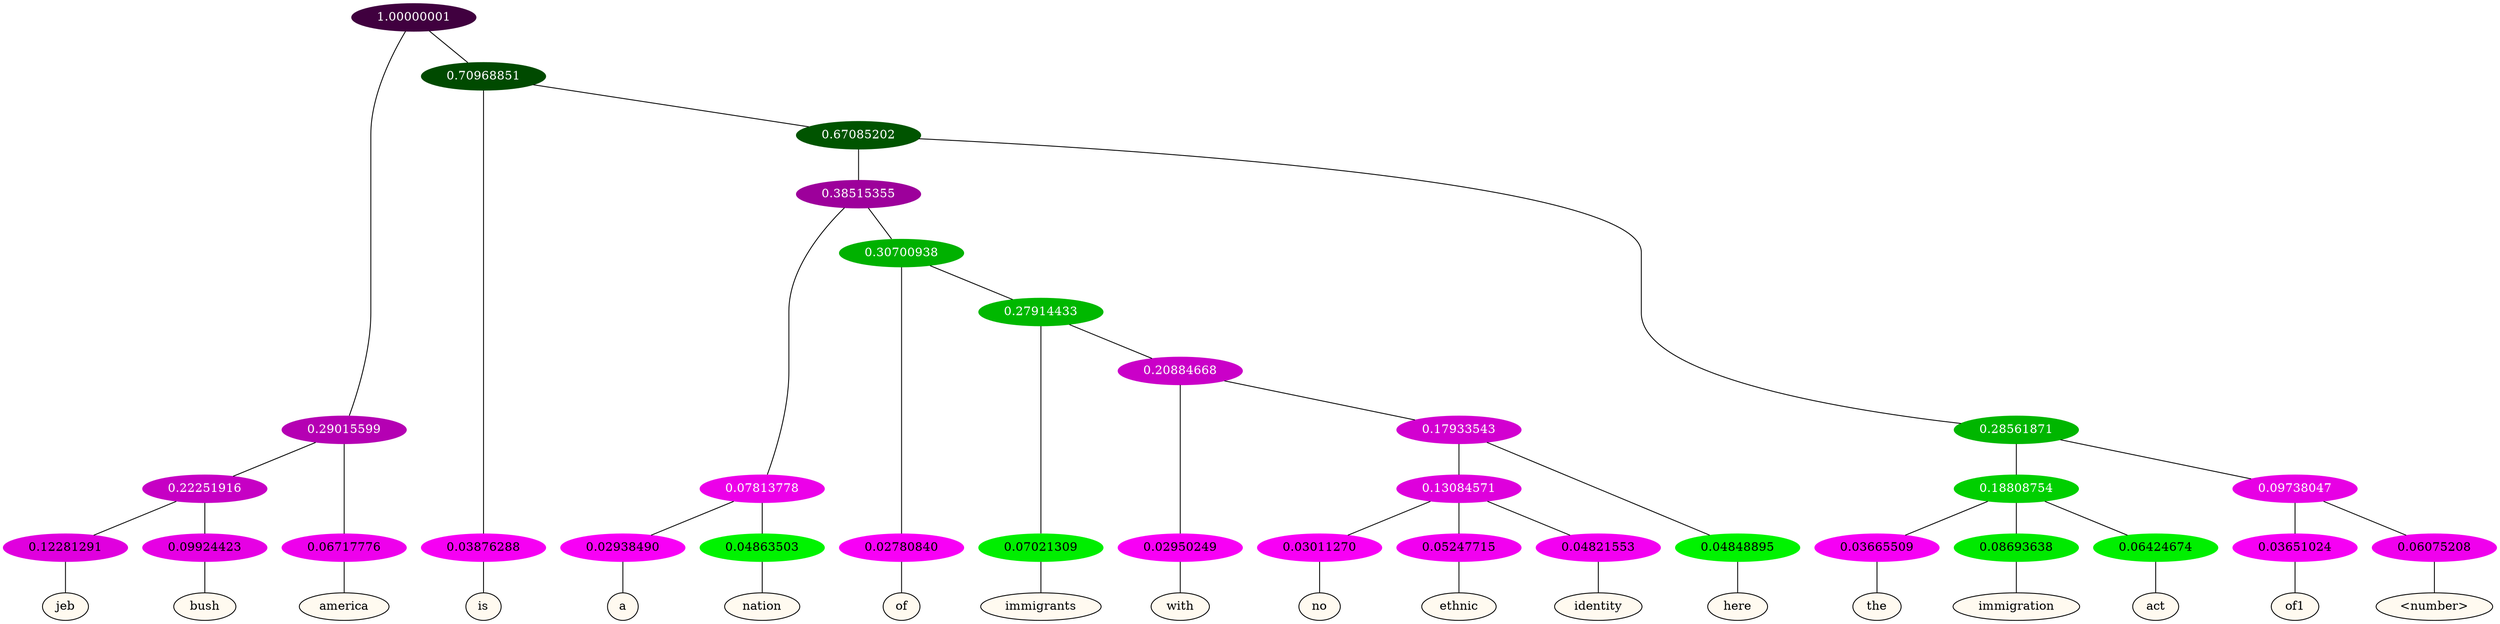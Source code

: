 graph {
	node [format=png height=0.15 nodesep=0.001 ordering=out overlap=prism overlap_scaling=0.01 ranksep=0.001 ratio=0.2 style=filled width=0.15]
	{
		rank=same
		a_w_7 [label=jeb color=black fillcolor=floralwhite style="filled,solid"]
		a_w_8 [label=bush color=black fillcolor=floralwhite style="filled,solid"]
		a_w_4 [label=america color=black fillcolor=floralwhite style="filled,solid"]
		a_w_5 [label=is color=black fillcolor=floralwhite style="filled,solid"]
		a_w_15 [label=a color=black fillcolor=floralwhite style="filled,solid"]
		a_w_16 [label=nation color=black fillcolor=floralwhite style="filled,solid"]
		a_w_17 [label=of color=black fillcolor=floralwhite style="filled,solid"]
		a_w_24 [label=immigrants color=black fillcolor=floralwhite style="filled,solid"]
		a_w_26 [label=with color=black fillcolor=floralwhite style="filled,solid"]
		a_w_30 [label=no color=black fillcolor=floralwhite style="filled,solid"]
		a_w_31 [label=ethnic color=black fillcolor=floralwhite style="filled,solid"]
		a_w_32 [label=identity color=black fillcolor=floralwhite style="filled,solid"]
		a_w_29 [label=here color=black fillcolor=floralwhite style="filled,solid"]
		a_w_19 [label=the color=black fillcolor=floralwhite style="filled,solid"]
		a_w_20 [label=immigration color=black fillcolor=floralwhite style="filled,solid"]
		a_w_21 [label=act color=black fillcolor=floralwhite style="filled,solid"]
		a_w_22 [label=of1 color=black fillcolor=floralwhite style="filled,solid"]
		a_w_23 [label="\<number\>" color=black fillcolor=floralwhite style="filled,solid"]
	}
	a_n_7 -- a_w_7
	a_n_8 -- a_w_8
	a_n_4 -- a_w_4
	a_n_5 -- a_w_5
	a_n_15 -- a_w_15
	a_n_16 -- a_w_16
	a_n_17 -- a_w_17
	a_n_24 -- a_w_24
	a_n_26 -- a_w_26
	a_n_30 -- a_w_30
	a_n_31 -- a_w_31
	a_n_32 -- a_w_32
	a_n_29 -- a_w_29
	a_n_19 -- a_w_19
	a_n_20 -- a_w_20
	a_n_21 -- a_w_21
	a_n_22 -- a_w_22
	a_n_23 -- a_w_23
	{
		rank=same
		a_n_7 [label=0.12281291 color="0.835 1.000 0.877" fontcolor=black]
		a_n_8 [label=0.09924423 color="0.835 1.000 0.901" fontcolor=black]
		a_n_4 [label=0.06717776 color="0.835 1.000 0.933" fontcolor=black]
		a_n_5 [label=0.03876288 color="0.835 1.000 0.961" fontcolor=black]
		a_n_15 [label=0.02938490 color="0.835 1.000 0.971" fontcolor=black]
		a_n_16 [label=0.04863503 color="0.334 1.000 0.951" fontcolor=black]
		a_n_17 [label=0.02780840 color="0.835 1.000 0.972" fontcolor=black]
		a_n_24 [label=0.07021309 color="0.334 1.000 0.930" fontcolor=black]
		a_n_26 [label=0.02950249 color="0.835 1.000 0.970" fontcolor=black]
		a_n_30 [label=0.03011270 color="0.835 1.000 0.970" fontcolor=black]
		a_n_31 [label=0.05247715 color="0.835 1.000 0.948" fontcolor=black]
		a_n_32 [label=0.04821553 color="0.835 1.000 0.952" fontcolor=black]
		a_n_29 [label=0.04848895 color="0.334 1.000 0.952" fontcolor=black]
		a_n_19 [label=0.03665509 color="0.835 1.000 0.963" fontcolor=black]
		a_n_20 [label=0.08693638 color="0.334 1.000 0.913" fontcolor=black]
		a_n_21 [label=0.06424674 color="0.334 1.000 0.936" fontcolor=black]
		a_n_22 [label=0.03651024 color="0.835 1.000 0.963" fontcolor=black]
		a_n_23 [label=0.06075208 color="0.835 1.000 0.939" fontcolor=black]
	}
	a_n_0 [label=1.00000001 color="0.835 1.000 0.250" fontcolor=grey99]
	a_n_1 [label=0.29015599 color="0.835 1.000 0.710" fontcolor=grey99]
	a_n_0 -- a_n_1
	a_n_2 [label=0.70968851 color="0.334 1.000 0.290" fontcolor=grey99]
	a_n_0 -- a_n_2
	a_n_3 [label=0.22251916 color="0.835 1.000 0.777" fontcolor=grey99]
	a_n_1 -- a_n_3
	a_n_1 -- a_n_4
	a_n_2 -- a_n_5
	a_n_6 [label=0.67085202 color="0.334 1.000 0.329" fontcolor=grey99]
	a_n_2 -- a_n_6
	a_n_3 -- a_n_7
	a_n_3 -- a_n_8
	a_n_9 [label=0.38515355 color="0.835 1.000 0.615" fontcolor=grey99]
	a_n_6 -- a_n_9
	a_n_10 [label=0.28561871 color="0.334 1.000 0.714" fontcolor=grey99]
	a_n_6 -- a_n_10
	a_n_11 [label=0.07813778 color="0.835 1.000 0.922" fontcolor=grey99]
	a_n_9 -- a_n_11
	a_n_12 [label=0.30700938 color="0.334 1.000 0.693" fontcolor=grey99]
	a_n_9 -- a_n_12
	a_n_13 [label=0.18808754 color="0.334 1.000 0.812" fontcolor=grey99]
	a_n_10 -- a_n_13
	a_n_14 [label=0.09738047 color="0.835 1.000 0.903" fontcolor=grey99]
	a_n_10 -- a_n_14
	a_n_11 -- a_n_15
	a_n_11 -- a_n_16
	a_n_12 -- a_n_17
	a_n_18 [label=0.27914433 color="0.334 1.000 0.721" fontcolor=grey99]
	a_n_12 -- a_n_18
	a_n_13 -- a_n_19
	a_n_13 -- a_n_20
	a_n_13 -- a_n_21
	a_n_14 -- a_n_22
	a_n_14 -- a_n_23
	a_n_18 -- a_n_24
	a_n_25 [label=0.20884668 color="0.835 1.000 0.791" fontcolor=grey99]
	a_n_18 -- a_n_25
	a_n_25 -- a_n_26
	a_n_27 [label=0.17933543 color="0.835 1.000 0.821" fontcolor=grey99]
	a_n_25 -- a_n_27
	a_n_28 [label=0.13084571 color="0.835 1.000 0.869" fontcolor=grey99]
	a_n_27 -- a_n_28
	a_n_27 -- a_n_29
	a_n_28 -- a_n_30
	a_n_28 -- a_n_31
	a_n_28 -- a_n_32
}
